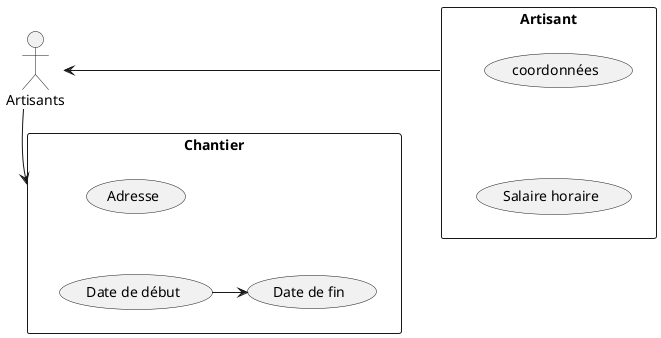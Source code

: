 @startuml


rectangle "Chantier" {
    usecase dateD as "Date de début"
    usecase dateF as "Date de fin"
    usecase ad as "Adresse"
}

rectangle "Artisant"{
    usecase salaire as "Salaire horaire"
    usecase c as "coordonnées"
}

actor Artisants

'Pour aligner les 2 acteurs :
 dateD->dateF
Artisant->Artisants
Artisants->Chantier
 Artisants-[hidden]->Chantier
 c-[hidden]->salaire
 ad-[hidden]->dateD 

@enduml
